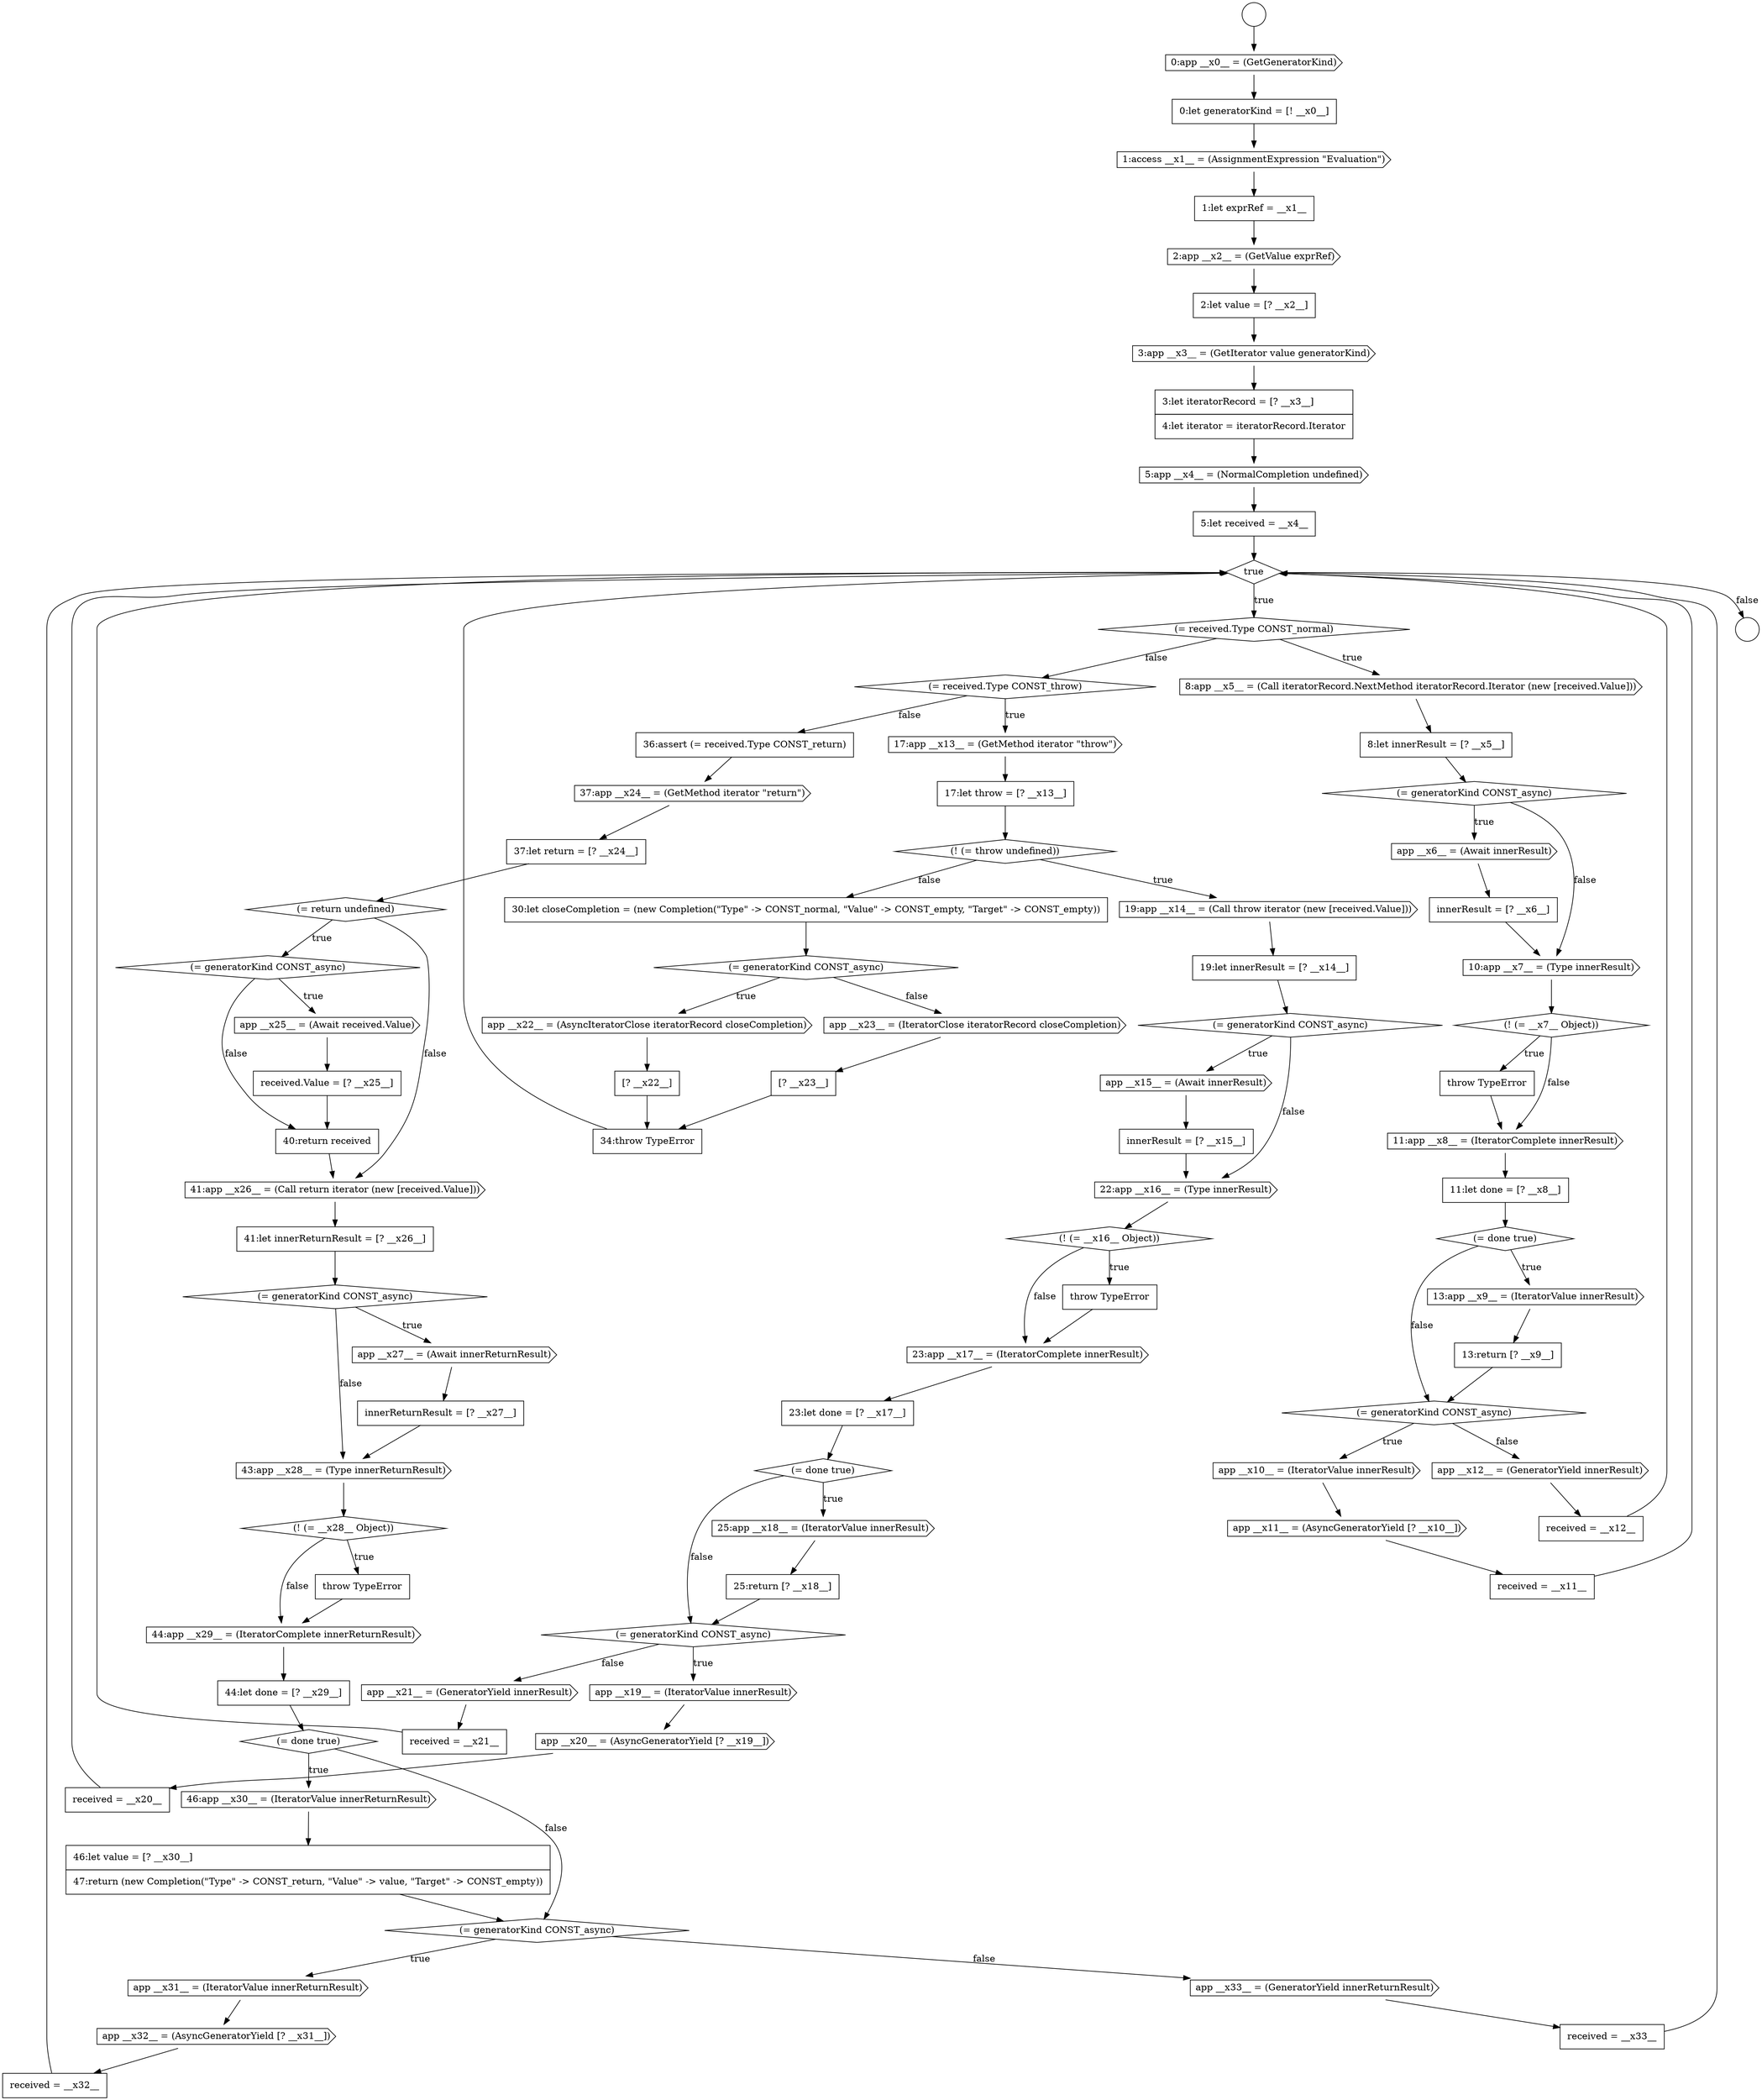 digraph {
  node5 [shape=none, margin=0, label=<<font color="black">
    <table border="0" cellborder="1" cellspacing="0" cellpadding="10">
      <tr><td align="left">1:let exprRef = __x1__</td></tr>
    </table>
  </font>> color="black" fillcolor="white" style=filled]
  node84 [shape=diamond, label=<<font color="black">(= generatorKind CONST_async)</font>> color="black" fillcolor="white" style=filled]
  node65 [shape=none, margin=0, label=<<font color="black">
    <table border="0" cellborder="1" cellspacing="0" cellpadding="10">
      <tr><td align="left">37:let return = [? __x24__]</td></tr>
    </table>
  </font>> color="black" fillcolor="white" style=filled]
  node77 [shape=diamond, label=<<font color="black">(! (= __x28__ Object))</font>> color="black" fillcolor="white" style=filled]
  node66 [shape=diamond, label=<<font color="black">(= return undefined)</font>> color="black" fillcolor="white" style=filled]
  node87 [shape=none, margin=0, label=<<font color="black">
    <table border="0" cellborder="1" cellspacing="0" cellpadding="10">
      <tr><td align="left">received = __x32__</td></tr>
    </table>
  </font>> color="black" fillcolor="white" style=filled]
  node83 [shape=none, margin=0, label=<<font color="black">
    <table border="0" cellborder="1" cellspacing="0" cellpadding="10">
      <tr><td align="left">46:let value = [? __x30__]</td></tr>
      <tr><td align="left">47:return (new Completion(&quot;Type&quot; -&gt; CONST_return, &quot;Value&quot; -&gt; value, &quot;Target&quot; -&gt; CONST_empty))</td></tr>
    </table>
  </font>> color="black" fillcolor="white" style=filled]
  node69 [shape=none, margin=0, label=<<font color="black">
    <table border="0" cellborder="1" cellspacing="0" cellpadding="10">
      <tr><td align="left">received.Value = [? __x25__]</td></tr>
    </table>
  </font>> color="black" fillcolor="white" style=filled]
  node0 [shape=circle label=" " color="black" fillcolor="white" style=filled]
  node88 [shape=cds, label=<<font color="black">app __x33__ = (GeneratorYield innerReturnResult)</font>> color="black" fillcolor="white" style=filled]
  node10 [shape=cds, label=<<font color="black">5:app __x4__ = (NormalCompletion undefined)</font>> color="black" fillcolor="white" style=filled]
  node56 [shape=none, margin=0, label=<<font color="black">
    <table border="0" cellborder="1" cellspacing="0" cellpadding="10">
      <tr><td align="left">30:let closeCompletion = (new Completion(&quot;Type&quot; -&gt; CONST_normal, &quot;Value&quot; -&gt; CONST_empty, &quot;Target&quot; -&gt; CONST_empty))</td></tr>
    </table>
  </font>> color="black" fillcolor="white" style=filled]
  node42 [shape=cds, label=<<font color="black">22:app __x16__ = (Type innerResult)</font>> color="black" fillcolor="white" style=filled]
  node24 [shape=diamond, label=<<font color="black">(= done true)</font>> color="black" fillcolor="white" style=filled]
  node37 [shape=cds, label=<<font color="black">19:app __x14__ = (Call throw iterator (new [received.Value]))</font>> color="black" fillcolor="white" style=filled]
  node25 [shape=cds, label=<<font color="black">13:app __x9__ = (IteratorValue innerResult)</font>> color="black" fillcolor="white" style=filled]
  node52 [shape=cds, label=<<font color="black">app __x20__ = (AsyncGeneratorYield [? __x19__])</font>> color="black" fillcolor="white" style=filled]
  node14 [shape=cds, label=<<font color="black">8:app __x5__ = (Call iteratorRecord.NextMethod iteratorRecord.Iterator (new [received.Value]))</font>> color="black" fillcolor="white" style=filled]
  node20 [shape=diamond, label=<<font color="black">(! (= __x7__ Object))</font>> color="black" fillcolor="white" style=filled]
  node46 [shape=none, margin=0, label=<<font color="black">
    <table border="0" cellborder="1" cellspacing="0" cellpadding="10">
      <tr><td align="left">23:let done = [? __x17__]</td></tr>
    </table>
  </font>> color="black" fillcolor="white" style=filled]
  node57 [shape=diamond, label=<<font color="black">(= generatorKind CONST_async)</font>> color="black" fillcolor="white" style=filled]
  node78 [shape=none, margin=0, label=<<font color="black">
    <table border="0" cellborder="1" cellspacing="0" cellpadding="10">
      <tr><td align="left">throw TypeError</td></tr>
    </table>
  </font>> color="black" fillcolor="white" style=filled]
  node29 [shape=cds, label=<<font color="black">app __x11__ = (AsyncGeneratorYield [? __x10__])</font>> color="black" fillcolor="white" style=filled]
  node61 [shape=none, margin=0, label=<<font color="black">
    <table border="0" cellborder="1" cellspacing="0" cellpadding="10">
      <tr><td align="left">[? __x23__]</td></tr>
    </table>
  </font>> color="black" fillcolor="white" style=filled]
  node89 [shape=none, margin=0, label=<<font color="black">
    <table border="0" cellborder="1" cellspacing="0" cellpadding="10">
      <tr><td align="left">received = __x33__</td></tr>
    </table>
  </font>> color="black" fillcolor="white" style=filled]
  node1 [shape=circle label=" " color="black" fillcolor="white" style=filled]
  node74 [shape=cds, label=<<font color="black">app __x27__ = (Await innerReturnResult)</font>> color="black" fillcolor="white" style=filled]
  node6 [shape=cds, label=<<font color="black">2:app __x2__ = (GetValue exprRef)</font>> color="black" fillcolor="white" style=filled]
  node60 [shape=cds, label=<<font color="black">app __x23__ = (IteratorClose iteratorRecord closeCompletion)</font>> color="black" fillcolor="white" style=filled]
  node85 [shape=cds, label=<<font color="black">app __x31__ = (IteratorValue innerReturnResult)</font>> color="black" fillcolor="white" style=filled]
  node70 [shape=none, margin=0, label=<<font color="black">
    <table border="0" cellborder="1" cellspacing="0" cellpadding="10">
      <tr><td align="left">40:return received</td></tr>
    </table>
  </font>> color="black" fillcolor="white" style=filled]
  node21 [shape=none, margin=0, label=<<font color="black">
    <table border="0" cellborder="1" cellspacing="0" cellpadding="10">
      <tr><td align="left">throw TypeError</td></tr>
    </table>
  </font>> color="black" fillcolor="white" style=filled]
  node33 [shape=diamond, label=<<font color="black">(= received.Type CONST_throw)</font>> color="black" fillcolor="white" style=filled]
  node28 [shape=cds, label=<<font color="black">app __x10__ = (IteratorValue innerResult)</font>> color="black" fillcolor="white" style=filled]
  node38 [shape=none, margin=0, label=<<font color="black">
    <table border="0" cellborder="1" cellspacing="0" cellpadding="10">
      <tr><td align="left">19:let innerResult = [? __x14__]</td></tr>
    </table>
  </font>> color="black" fillcolor="white" style=filled]
  node9 [shape=none, margin=0, label=<<font color="black">
    <table border="0" cellborder="1" cellspacing="0" cellpadding="10">
      <tr><td align="left">3:let iteratorRecord = [? __x3__]</td></tr>
      <tr><td align="left">4:let iterator = iteratorRecord.Iterator</td></tr>
    </table>
  </font>> color="black" fillcolor="white" style=filled]
  node53 [shape=none, margin=0, label=<<font color="black">
    <table border="0" cellborder="1" cellspacing="0" cellpadding="10">
      <tr><td align="left">received = __x20__</td></tr>
    </table>
  </font>> color="black" fillcolor="white" style=filled]
  node13 [shape=diamond, label=<<font color="black">(= received.Type CONST_normal)</font>> color="black" fillcolor="white" style=filled]
  node41 [shape=none, margin=0, label=<<font color="black">
    <table border="0" cellborder="1" cellspacing="0" cellpadding="10">
      <tr><td align="left">innerResult = [? __x15__]</td></tr>
    </table>
  </font>> color="black" fillcolor="white" style=filled]
  node73 [shape=diamond, label=<<font color="black">(= generatorKind CONST_async)</font>> color="black" fillcolor="white" style=filled]
  node2 [shape=cds, label=<<font color="black">0:app __x0__ = (GetGeneratorKind)</font>> color="black" fillcolor="white" style=filled]
  node45 [shape=cds, label=<<font color="black">23:app __x17__ = (IteratorComplete innerResult)</font>> color="black" fillcolor="white" style=filled]
  node64 [shape=cds, label=<<font color="black">37:app __x24__ = (GetMethod iterator &quot;return&quot;)</font>> color="black" fillcolor="white" style=filled]
  node17 [shape=cds, label=<<font color="black">app __x6__ = (Await innerResult)</font>> color="black" fillcolor="white" style=filled]
  node32 [shape=none, margin=0, label=<<font color="black">
    <table border="0" cellborder="1" cellspacing="0" cellpadding="10">
      <tr><td align="left">received = __x12__</td></tr>
    </table>
  </font>> color="black" fillcolor="white" style=filled]
  node34 [shape=cds, label=<<font color="black">17:app __x13__ = (GetMethod iterator &quot;throw&quot;)</font>> color="black" fillcolor="white" style=filled]
  node22 [shape=cds, label=<<font color="black">11:app __x8__ = (IteratorComplete innerResult)</font>> color="black" fillcolor="white" style=filled]
  node44 [shape=none, margin=0, label=<<font color="black">
    <table border="0" cellborder="1" cellspacing="0" cellpadding="10">
      <tr><td align="left">throw TypeError</td></tr>
    </table>
  </font>> color="black" fillcolor="white" style=filled]
  node59 [shape=none, margin=0, label=<<font color="black">
    <table border="0" cellborder="1" cellspacing="0" cellpadding="10">
      <tr><td align="left">[? __x22__]</td></tr>
    </table>
  </font>> color="black" fillcolor="white" style=filled]
  node27 [shape=diamond, label=<<font color="black">(= generatorKind CONST_async)</font>> color="black" fillcolor="white" style=filled]
  node71 [shape=cds, label=<<font color="black">41:app __x26__ = (Call return iterator (new [received.Value]))</font>> color="black" fillcolor="white" style=filled]
  node12 [shape=diamond, label=<<font color="black">true</font>> color="black" fillcolor="white" style=filled]
  node54 [shape=cds, label=<<font color="black">app __x21__ = (GeneratorYield innerResult)</font>> color="black" fillcolor="white" style=filled]
  node49 [shape=none, margin=0, label=<<font color="black">
    <table border="0" cellborder="1" cellspacing="0" cellpadding="10">
      <tr><td align="left">25:return [? __x18__]</td></tr>
    </table>
  </font>> color="black" fillcolor="white" style=filled]
  node86 [shape=cds, label=<<font color="black">app __x32__ = (AsyncGeneratorYield [? __x31__])</font>> color="black" fillcolor="white" style=filled]
  node81 [shape=diamond, label=<<font color="black">(= done true)</font>> color="black" fillcolor="white" style=filled]
  node76 [shape=cds, label=<<font color="black">43:app __x28__ = (Type innerReturnResult)</font>> color="black" fillcolor="white" style=filled]
  node7 [shape=none, margin=0, label=<<font color="black">
    <table border="0" cellborder="1" cellspacing="0" cellpadding="10">
      <tr><td align="left">2:let value = [? __x2__]</td></tr>
    </table>
  </font>> color="black" fillcolor="white" style=filled]
  node39 [shape=diamond, label=<<font color="black">(= generatorKind CONST_async)</font>> color="black" fillcolor="white" style=filled]
  node3 [shape=none, margin=0, label=<<font color="black">
    <table border="0" cellborder="1" cellspacing="0" cellpadding="10">
      <tr><td align="left">0:let generatorKind = [! __x0__]</td></tr>
    </table>
  </font>> color="black" fillcolor="white" style=filled]
  node80 [shape=none, margin=0, label=<<font color="black">
    <table border="0" cellborder="1" cellspacing="0" cellpadding="10">
      <tr><td align="left">44:let done = [? __x29__]</td></tr>
    </table>
  </font>> color="black" fillcolor="white" style=filled]
  node35 [shape=none, margin=0, label=<<font color="black">
    <table border="0" cellborder="1" cellspacing="0" cellpadding="10">
      <tr><td align="left">17:let throw = [? __x13__]</td></tr>
    </table>
  </font>> color="black" fillcolor="white" style=filled]
  node48 [shape=cds, label=<<font color="black">25:app __x18__ = (IteratorValue innerResult)</font>> color="black" fillcolor="white" style=filled]
  node63 [shape=none, margin=0, label=<<font color="black">
    <table border="0" cellborder="1" cellspacing="0" cellpadding="10">
      <tr><td align="left">36:assert (= received.Type CONST_return)</td></tr>
    </table>
  </font>> color="black" fillcolor="white" style=filled]
  node18 [shape=none, margin=0, label=<<font color="black">
    <table border="0" cellborder="1" cellspacing="0" cellpadding="10">
      <tr><td align="left">innerResult = [? __x6__]</td></tr>
    </table>
  </font>> color="black" fillcolor="white" style=filled]
  node50 [shape=diamond, label=<<font color="black">(= generatorKind CONST_async)</font>> color="black" fillcolor="white" style=filled]
  node67 [shape=diamond, label=<<font color="black">(= generatorKind CONST_async)</font>> color="black" fillcolor="white" style=filled]
  node16 [shape=diamond, label=<<font color="black">(= generatorKind CONST_async)</font>> color="black" fillcolor="white" style=filled]
  node31 [shape=cds, label=<<font color="black">app __x12__ = (GeneratorYield innerResult)</font>> color="black" fillcolor="white" style=filled]
  node11 [shape=none, margin=0, label=<<font color="black">
    <table border="0" cellborder="1" cellspacing="0" cellpadding="10">
      <tr><td align="left">5:let received = __x4__</td></tr>
    </table>
  </font>> color="black" fillcolor="white" style=filled]
  node72 [shape=none, margin=0, label=<<font color="black">
    <table border="0" cellborder="1" cellspacing="0" cellpadding="10">
      <tr><td align="left">41:let innerReturnResult = [? __x26__]</td></tr>
    </table>
  </font>> color="black" fillcolor="white" style=filled]
  node43 [shape=diamond, label=<<font color="black">(! (= __x16__ Object))</font>> color="black" fillcolor="white" style=filled]
  node40 [shape=cds, label=<<font color="black">app __x15__ = (Await innerResult)</font>> color="black" fillcolor="white" style=filled]
  node26 [shape=none, margin=0, label=<<font color="black">
    <table border="0" cellborder="1" cellspacing="0" cellpadding="10">
      <tr><td align="left">13:return [? __x9__]</td></tr>
    </table>
  </font>> color="black" fillcolor="white" style=filled]
  node55 [shape=none, margin=0, label=<<font color="black">
    <table border="0" cellborder="1" cellspacing="0" cellpadding="10">
      <tr><td align="left">received = __x21__</td></tr>
    </table>
  </font>> color="black" fillcolor="white" style=filled]
  node23 [shape=none, margin=0, label=<<font color="black">
    <table border="0" cellborder="1" cellspacing="0" cellpadding="10">
      <tr><td align="left">11:let done = [? __x8__]</td></tr>
    </table>
  </font>> color="black" fillcolor="white" style=filled]
  node8 [shape=cds, label=<<font color="black">3:app __x3__ = (GetIterator value generatorKind)</font>> color="black" fillcolor="white" style=filled]
  node75 [shape=none, margin=0, label=<<font color="black">
    <table border="0" cellborder="1" cellspacing="0" cellpadding="10">
      <tr><td align="left">innerReturnResult = [? __x27__]</td></tr>
    </table>
  </font>> color="black" fillcolor="white" style=filled]
  node58 [shape=cds, label=<<font color="black">app __x22__ = (AsyncIteratorClose iteratorRecord closeCompletion)</font>> color="black" fillcolor="white" style=filled]
  node82 [shape=cds, label=<<font color="black">46:app __x30__ = (IteratorValue innerReturnResult)</font>> color="black" fillcolor="white" style=filled]
  node36 [shape=diamond, label=<<font color="black">(! (= throw undefined))</font>> color="black" fillcolor="white" style=filled]
  node30 [shape=none, margin=0, label=<<font color="black">
    <table border="0" cellborder="1" cellspacing="0" cellpadding="10">
      <tr><td align="left">received = __x11__</td></tr>
    </table>
  </font>> color="black" fillcolor="white" style=filled]
  node51 [shape=cds, label=<<font color="black">app __x19__ = (IteratorValue innerResult)</font>> color="black" fillcolor="white" style=filled]
  node19 [shape=cds, label=<<font color="black">10:app __x7__ = (Type innerResult)</font>> color="black" fillcolor="white" style=filled]
  node4 [shape=cds, label=<<font color="black">1:access __x1__ = (AssignmentExpression &quot;Evaluation&quot;)</font>> color="black" fillcolor="white" style=filled]
  node79 [shape=cds, label=<<font color="black">44:app __x29__ = (IteratorComplete innerReturnResult)</font>> color="black" fillcolor="white" style=filled]
  node47 [shape=diamond, label=<<font color="black">(= done true)</font>> color="black" fillcolor="white" style=filled]
  node15 [shape=none, margin=0, label=<<font color="black">
    <table border="0" cellborder="1" cellspacing="0" cellpadding="10">
      <tr><td align="left">8:let innerResult = [? __x5__]</td></tr>
    </table>
  </font>> color="black" fillcolor="white" style=filled]
  node68 [shape=cds, label=<<font color="black">app __x25__ = (Await received.Value)</font>> color="black" fillcolor="white" style=filled]
  node62 [shape=none, margin=0, label=<<font color="black">
    <table border="0" cellborder="1" cellspacing="0" cellpadding="10">
      <tr><td align="left">34:throw TypeError</td></tr>
    </table>
  </font>> color="black" fillcolor="white" style=filled]
  node57 -> node58 [label=<<font color="black">true</font>> color="black"]
  node57 -> node60 [label=<<font color="black">false</font>> color="black"]
  node83 -> node84 [ color="black"]
  node79 -> node80 [ color="black"]
  node26 -> node27 [ color="black"]
  node69 -> node70 [ color="black"]
  node49 -> node50 [ color="black"]
  node5 -> node6 [ color="black"]
  node3 -> node4 [ color="black"]
  node63 -> node64 [ color="black"]
  node61 -> node62 [ color="black"]
  node28 -> node29 [ color="black"]
  node64 -> node65 [ color="black"]
  node29 -> node30 [ color="black"]
  node7 -> node8 [ color="black"]
  node54 -> node55 [ color="black"]
  node18 -> node19 [ color="black"]
  node42 -> node43 [ color="black"]
  node34 -> node35 [ color="black"]
  node71 -> node72 [ color="black"]
  node89 -> node12 [ color="black"]
  node2 -> node3 [ color="black"]
  node15 -> node16 [ color="black"]
  node11 -> node12 [ color="black"]
  node87 -> node12 [ color="black"]
  node77 -> node78 [label=<<font color="black">true</font>> color="black"]
  node77 -> node79 [label=<<font color="black">false</font>> color="black"]
  node19 -> node20 [ color="black"]
  node35 -> node36 [ color="black"]
  node45 -> node46 [ color="black"]
  node0 -> node2 [ color="black"]
  node47 -> node48 [label=<<font color="black">true</font>> color="black"]
  node47 -> node50 [label=<<font color="black">false</font>> color="black"]
  node75 -> node76 [ color="black"]
  node27 -> node28 [label=<<font color="black">true</font>> color="black"]
  node27 -> node31 [label=<<font color="black">false</font>> color="black"]
  node52 -> node53 [ color="black"]
  node22 -> node23 [ color="black"]
  node70 -> node71 [ color="black"]
  node6 -> node7 [ color="black"]
  node76 -> node77 [ color="black"]
  node66 -> node67 [label=<<font color="black">true</font>> color="black"]
  node66 -> node71 [label=<<font color="black">false</font>> color="black"]
  node9 -> node10 [ color="black"]
  node44 -> node45 [ color="black"]
  node37 -> node38 [ color="black"]
  node68 -> node69 [ color="black"]
  node12 -> node13 [label=<<font color="black">true</font>> color="black"]
  node12 -> node1 [label=<<font color="black">false</font>> color="black"]
  node33 -> node34 [label=<<font color="black">true</font>> color="black"]
  node33 -> node63 [label=<<font color="black">false</font>> color="black"]
  node53 -> node12 [ color="black"]
  node23 -> node24 [ color="black"]
  node14 -> node15 [ color="black"]
  node31 -> node32 [ color="black"]
  node13 -> node14 [label=<<font color="black">true</font>> color="black"]
  node13 -> node33 [label=<<font color="black">false</font>> color="black"]
  node40 -> node41 [ color="black"]
  node86 -> node87 [ color="black"]
  node32 -> node12 [ color="black"]
  node72 -> node73 [ color="black"]
  node78 -> node79 [ color="black"]
  node10 -> node11 [ color="black"]
  node59 -> node62 [ color="black"]
  node88 -> node89 [ color="black"]
  node20 -> node21 [label=<<font color="black">true</font>> color="black"]
  node20 -> node22 [label=<<font color="black">false</font>> color="black"]
  node43 -> node44 [label=<<font color="black">true</font>> color="black"]
  node43 -> node45 [label=<<font color="black">false</font>> color="black"]
  node4 -> node5 [ color="black"]
  node50 -> node51 [label=<<font color="black">true</font>> color="black"]
  node50 -> node54 [label=<<font color="black">false</font>> color="black"]
  node51 -> node52 [ color="black"]
  node36 -> node37 [label=<<font color="black">true</font>> color="black"]
  node36 -> node56 [label=<<font color="black">false</font>> color="black"]
  node25 -> node26 [ color="black"]
  node8 -> node9 [ color="black"]
  node21 -> node22 [ color="black"]
  node67 -> node68 [label=<<font color="black">true</font>> color="black"]
  node67 -> node70 [label=<<font color="black">false</font>> color="black"]
  node60 -> node61 [ color="black"]
  node56 -> node57 [ color="black"]
  node30 -> node12 [ color="black"]
  node55 -> node12 [ color="black"]
  node84 -> node85 [label=<<font color="black">true</font>> color="black"]
  node84 -> node88 [label=<<font color="black">false</font>> color="black"]
  node82 -> node83 [ color="black"]
  node46 -> node47 [ color="black"]
  node58 -> node59 [ color="black"]
  node65 -> node66 [ color="black"]
  node48 -> node49 [ color="black"]
  node73 -> node74 [label=<<font color="black">true</font>> color="black"]
  node73 -> node76 [label=<<font color="black">false</font>> color="black"]
  node24 -> node25 [label=<<font color="black">true</font>> color="black"]
  node24 -> node27 [label=<<font color="black">false</font>> color="black"]
  node16 -> node17 [label=<<font color="black">true</font>> color="black"]
  node16 -> node19 [label=<<font color="black">false</font>> color="black"]
  node81 -> node82 [label=<<font color="black">true</font>> color="black"]
  node81 -> node84 [label=<<font color="black">false</font>> color="black"]
  node74 -> node75 [ color="black"]
  node38 -> node39 [ color="black"]
  node39 -> node40 [label=<<font color="black">true</font>> color="black"]
  node39 -> node42 [label=<<font color="black">false</font>> color="black"]
  node85 -> node86 [ color="black"]
  node17 -> node18 [ color="black"]
  node80 -> node81 [ color="black"]
  node62 -> node12 [ color="black"]
  node41 -> node42 [ color="black"]
}
